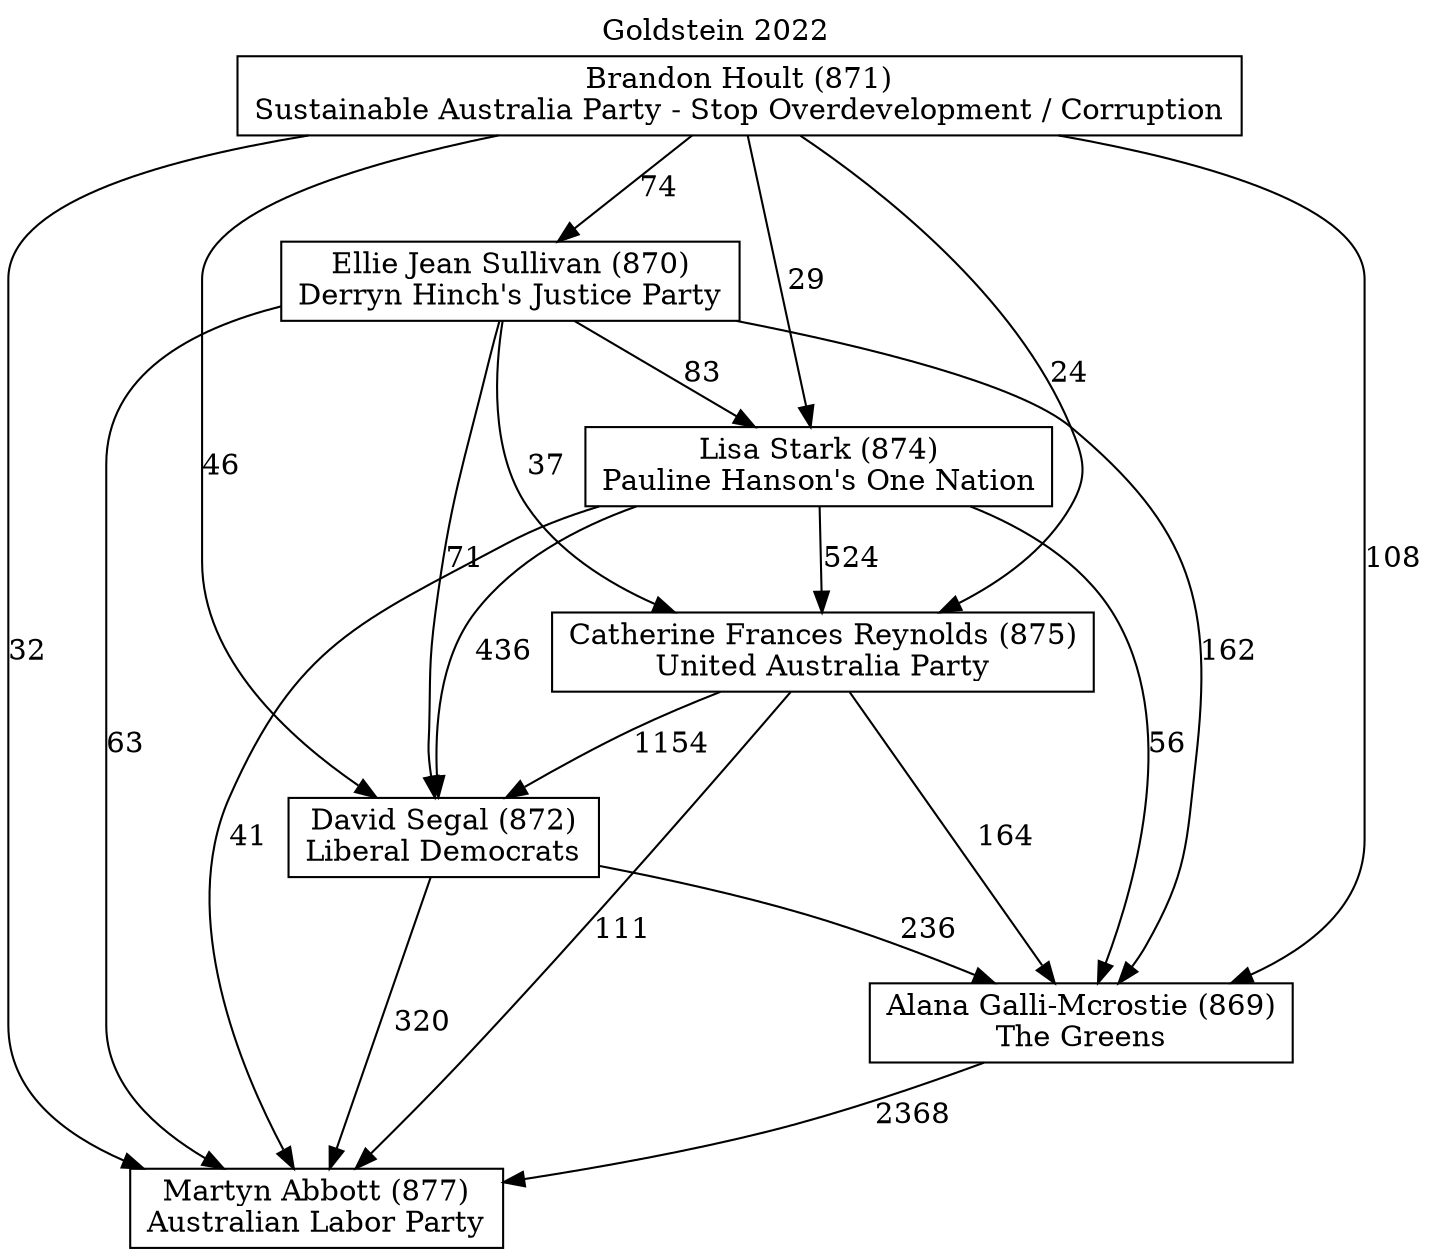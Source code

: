 // House preference flow
digraph "Martyn Abbott (877)_Goldstein_2022" {
	graph [label="Goldstein 2022" labelloc=t mclimit=10]
	node [shape=box]
	"Ellie Jean Sullivan (870)" [label="Ellie Jean Sullivan (870)
Derryn Hinch's Justice Party"]
	"Alana Galli-Mcrostie (869)" [label="Alana Galli-Mcrostie (869)
The Greens"]
	"Martyn Abbott (877)" [label="Martyn Abbott (877)
Australian Labor Party"]
	"Brandon Hoult (871)" [label="Brandon Hoult (871)
Sustainable Australia Party - Stop Overdevelopment / Corruption"]
	"David Segal (872)" [label="David Segal (872)
Liberal Democrats"]
	"Catherine Frances Reynolds (875)" [label="Catherine Frances Reynolds (875)
United Australia Party"]
	"Lisa Stark (874)" [label="Lisa Stark (874)
Pauline Hanson's One Nation"]
	"Ellie Jean Sullivan (870)" -> "Martyn Abbott (877)" [label=63]
	"Lisa Stark (874)" -> "Martyn Abbott (877)" [label=41]
	"Lisa Stark (874)" -> "Alana Galli-Mcrostie (869)" [label=56]
	"Brandon Hoult (871)" -> "Martyn Abbott (877)" [label=32]
	"Brandon Hoult (871)" -> "David Segal (872)" [label=46]
	"Lisa Stark (874)" -> "Catherine Frances Reynolds (875)" [label=524]
	"Catherine Frances Reynolds (875)" -> "Martyn Abbott (877)" [label=111]
	"Ellie Jean Sullivan (870)" -> "Lisa Stark (874)" [label=83]
	"David Segal (872)" -> "Martyn Abbott (877)" [label=320]
	"Ellie Jean Sullivan (870)" -> "Alana Galli-Mcrostie (869)" [label=162]
	"Catherine Frances Reynolds (875)" -> "David Segal (872)" [label=1154]
	"Brandon Hoult (871)" -> "Catherine Frances Reynolds (875)" [label=24]
	"Brandon Hoult (871)" -> "Lisa Stark (874)" [label=29]
	"Alana Galli-Mcrostie (869)" -> "Martyn Abbott (877)" [label=2368]
	"David Segal (872)" -> "Alana Galli-Mcrostie (869)" [label=236]
	"Ellie Jean Sullivan (870)" -> "David Segal (872)" [label=71]
	"Brandon Hoult (871)" -> "Alana Galli-Mcrostie (869)" [label=108]
	"Ellie Jean Sullivan (870)" -> "Catherine Frances Reynolds (875)" [label=37]
	"Brandon Hoult (871)" -> "Ellie Jean Sullivan (870)" [label=74]
	"Catherine Frances Reynolds (875)" -> "Alana Galli-Mcrostie (869)" [label=164]
	"Lisa Stark (874)" -> "David Segal (872)" [label=436]
}
